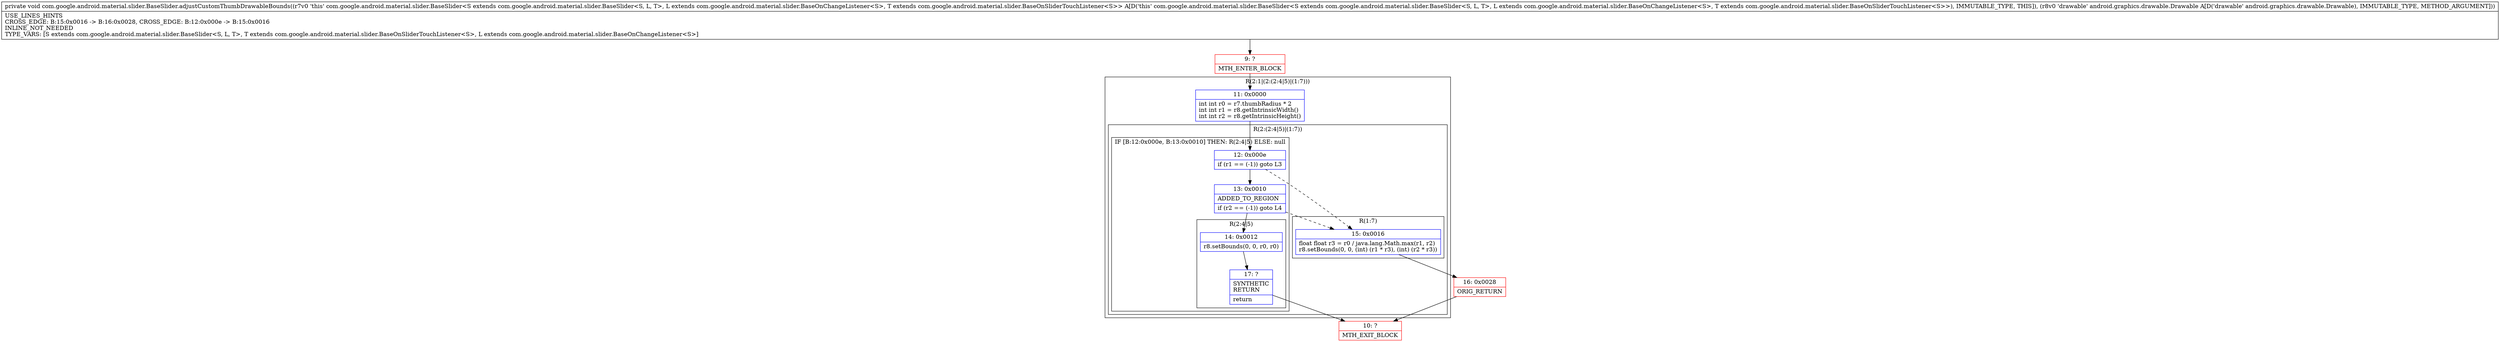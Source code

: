 digraph "CFG forcom.google.android.material.slider.BaseSlider.adjustCustomThumbDrawableBounds(Landroid\/graphics\/drawable\/Drawable;)V" {
subgraph cluster_Region_805332444 {
label = "R(2:1|(2:(2:4|5)|(1:7)))";
node [shape=record,color=blue];
Node_11 [shape=record,label="{11\:\ 0x0000|int int r0 = r7.thumbRadius * 2\lint int r1 = r8.getIntrinsicWidth()\lint int r2 = r8.getIntrinsicHeight()\l}"];
subgraph cluster_Region_136791515 {
label = "R(2:(2:4|5)|(1:7))";
node [shape=record,color=blue];
subgraph cluster_IfRegion_1301895158 {
label = "IF [B:12:0x000e, B:13:0x0010] THEN: R(2:4|5) ELSE: null";
node [shape=record,color=blue];
Node_12 [shape=record,label="{12\:\ 0x000e|if (r1 == (\-1)) goto L3\l}"];
Node_13 [shape=record,label="{13\:\ 0x0010|ADDED_TO_REGION\l|if (r2 == (\-1)) goto L4\l}"];
subgraph cluster_Region_640177161 {
label = "R(2:4|5)";
node [shape=record,color=blue];
Node_14 [shape=record,label="{14\:\ 0x0012|r8.setBounds(0, 0, r0, r0)\l}"];
Node_17 [shape=record,label="{17\:\ ?|SYNTHETIC\lRETURN\l|return\l}"];
}
}
subgraph cluster_Region_357371618 {
label = "R(1:7)";
node [shape=record,color=blue];
Node_15 [shape=record,label="{15\:\ 0x0016|float float r3 = r0 \/ java.lang.Math.max(r1, r2)\lr8.setBounds(0, 0, (int) (r1 * r3), (int) (r2 * r3))\l}"];
}
}
}
Node_9 [shape=record,color=red,label="{9\:\ ?|MTH_ENTER_BLOCK\l}"];
Node_10 [shape=record,color=red,label="{10\:\ ?|MTH_EXIT_BLOCK\l}"];
Node_16 [shape=record,color=red,label="{16\:\ 0x0028|ORIG_RETURN\l}"];
MethodNode[shape=record,label="{private void com.google.android.material.slider.BaseSlider.adjustCustomThumbDrawableBounds((r7v0 'this' com.google.android.material.slider.BaseSlider\<S extends com.google.android.material.slider.BaseSlider\<S, L, T\>, L extends com.google.android.material.slider.BaseOnChangeListener\<S\>, T extends com.google.android.material.slider.BaseOnSliderTouchListener\<S\>\> A[D('this' com.google.android.material.slider.BaseSlider\<S extends com.google.android.material.slider.BaseSlider\<S, L, T\>, L extends com.google.android.material.slider.BaseOnChangeListener\<S\>, T extends com.google.android.material.slider.BaseOnSliderTouchListener\<S\>\>), IMMUTABLE_TYPE, THIS]), (r8v0 'drawable' android.graphics.drawable.Drawable A[D('drawable' android.graphics.drawable.Drawable), IMMUTABLE_TYPE, METHOD_ARGUMENT]))  | USE_LINES_HINTS\lCROSS_EDGE: B:15:0x0016 \-\> B:16:0x0028, CROSS_EDGE: B:12:0x000e \-\> B:15:0x0016\lINLINE_NOT_NEEDED\lTYPE_VARS: [S extends com.google.android.material.slider.BaseSlider\<S, L, T\>, T extends com.google.android.material.slider.BaseOnSliderTouchListener\<S\>, L extends com.google.android.material.slider.BaseOnChangeListener\<S\>]\l}"];
MethodNode -> Node_9;Node_11 -> Node_12;
Node_12 -> Node_13;
Node_12 -> Node_15[style=dashed];
Node_13 -> Node_14;
Node_13 -> Node_15[style=dashed];
Node_14 -> Node_17;
Node_17 -> Node_10;
Node_15 -> Node_16;
Node_9 -> Node_11;
Node_16 -> Node_10;
}

